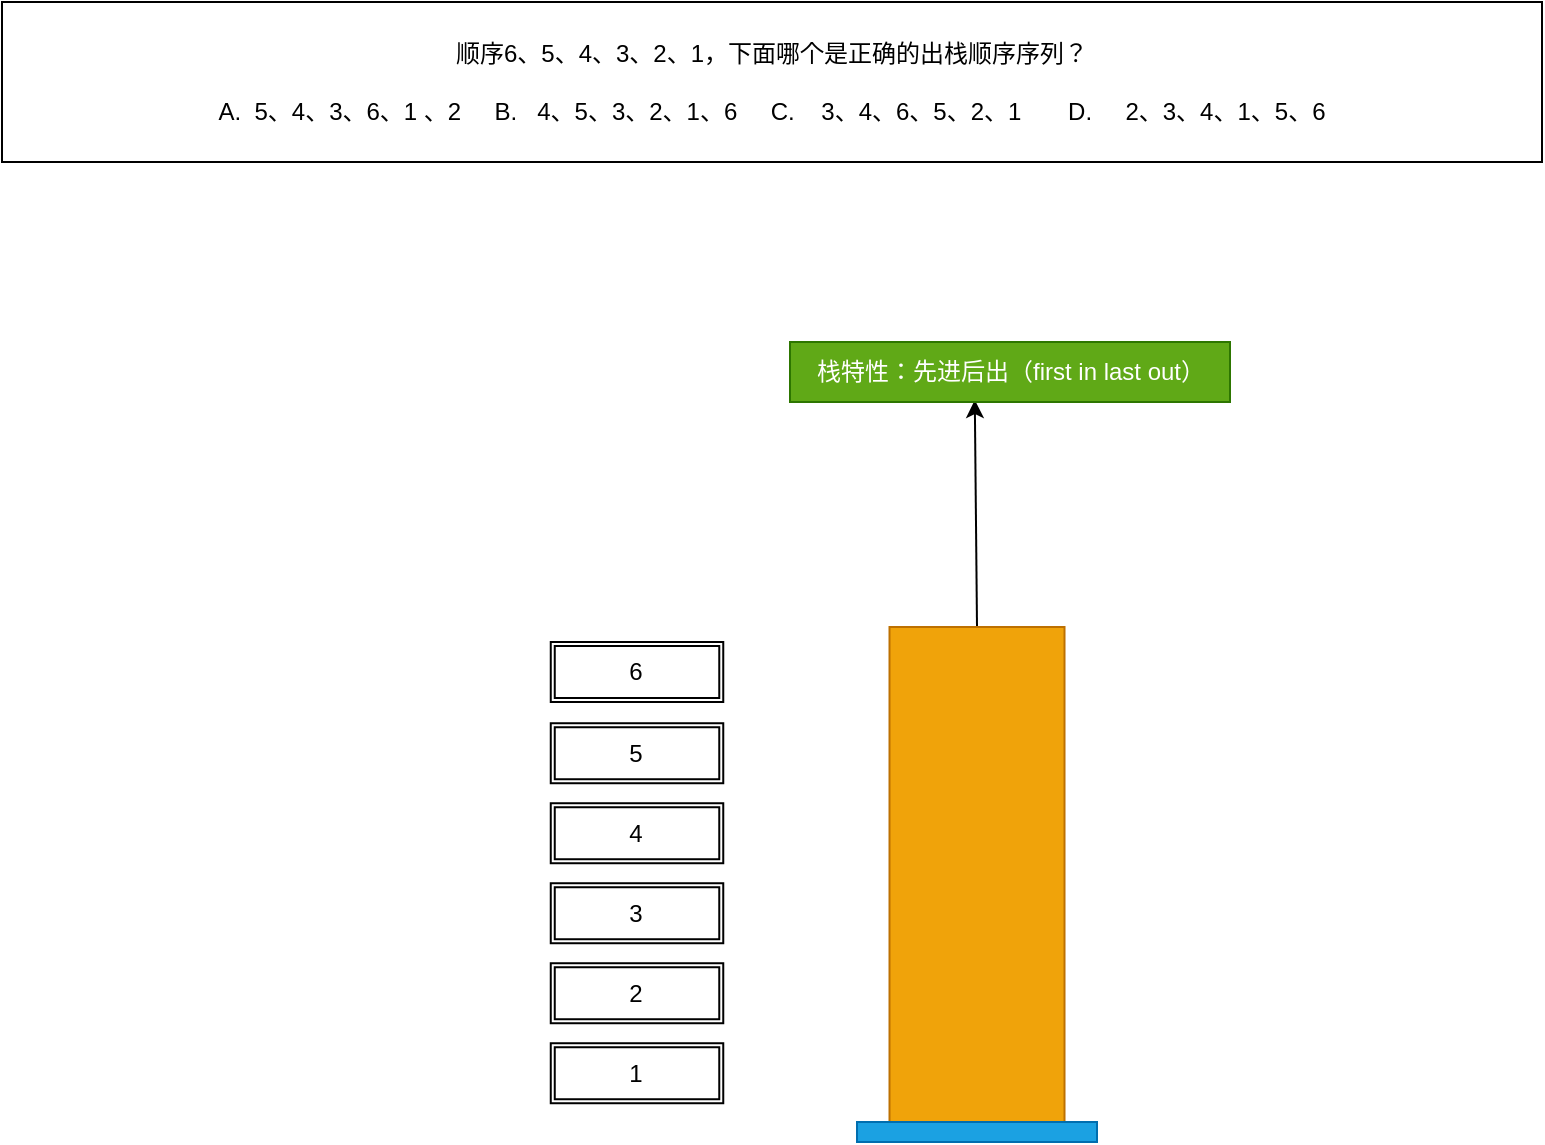 <mxfile>
    <diagram id="Mml-HAgnvxCOn2OWBjwX" name="Page-1">
        <mxGraphModel dx="866" dy="1959" grid="1" gridSize="10" guides="1" tooltips="1" connect="1" arrows="1" fold="1" page="1" pageScale="1" pageWidth="827" pageHeight="1169" math="0" shadow="0">
            <root>
                <mxCell id="0"/>
                <mxCell id="1" parent="0"/>
                <mxCell id="2" value="顺序6、5、4、3、2、1，下面哪个是正确的出栈顺序序列？&lt;br&gt;&lt;br&gt;&lt;div style=&quot;&quot;&gt;&lt;span style=&quot;background-color: initial;&quot;&gt;A.&amp;nbsp; 5、4、3、6、1 、2&amp;nbsp; &amp;nbsp; &amp;nbsp;B.&amp;nbsp; &amp;nbsp;4、5、3、2、1、6&amp;nbsp; &amp;nbsp; &amp;nbsp;C.&amp;nbsp; &amp;nbsp; 3、4、6、5、2、1&amp;nbsp; &amp;nbsp; &amp;nbsp; &amp;nbsp;D.&amp;nbsp; &amp;nbsp; &amp;nbsp;2、3、4、1、5、6&lt;/span&gt;&lt;/div&gt;" style="rounded=0;whiteSpace=wrap;html=1;" parent="1" vertex="1">
                    <mxGeometry x="20" y="-510" width="770" height="80" as="geometry"/>
                </mxCell>
                <mxCell id="28" style="edgeStyle=none;html=1;exitX=0;exitY=0.5;exitDx=0;exitDy=0;entryX=0.42;entryY=0.967;entryDx=0;entryDy=0;entryPerimeter=0;" parent="1" source="7" target="9" edge="1">
                    <mxGeometry relative="1" as="geometry">
                        <mxPoint x="508" y="-190" as="targetPoint"/>
                    </mxGeometry>
                </mxCell>
                <mxCell id="7" value="" style="rounded=0;whiteSpace=wrap;html=1;rotation=90;fillColor=#f0a30a;fontColor=#000000;strokeColor=#BD7000;" parent="1" vertex="1">
                    <mxGeometry x="380.63" y="-114.37" width="253.75" height="87.5" as="geometry"/>
                </mxCell>
                <mxCell id="8" value="" style="rounded=0;whiteSpace=wrap;html=1;fillColor=#1ba1e2;strokeColor=#006EAF;fontColor=#ffffff;" parent="1" vertex="1">
                    <mxGeometry x="447.5" y="50" width="120" height="10" as="geometry"/>
                </mxCell>
                <mxCell id="9" value="栈特性：先进后出（first in last out）" style="text;html=1;align=center;verticalAlign=middle;resizable=0;points=[];autosize=1;strokeColor=#2D7600;fillColor=#60a917;fontColor=#ffffff;" parent="1" vertex="1">
                    <mxGeometry x="414" y="-340" width="220" height="30" as="geometry"/>
                </mxCell>
                <mxCell id="16" value="6" style="shape=ext;double=1;rounded=0;whiteSpace=wrap;html=1;" parent="1" vertex="1">
                    <mxGeometry x="294.38" y="-190" width="86.25" height="30" as="geometry"/>
                </mxCell>
                <mxCell id="17" value="5" style="shape=ext;double=1;rounded=0;whiteSpace=wrap;html=1;" parent="1" vertex="1">
                    <mxGeometry x="294.38" y="-149.38" width="86.25" height="30" as="geometry"/>
                </mxCell>
                <mxCell id="23" value="4" style="shape=ext;double=1;rounded=0;whiteSpace=wrap;html=1;" parent="1" vertex="1">
                    <mxGeometry x="294.38" y="-109.38" width="86.25" height="30" as="geometry"/>
                </mxCell>
                <mxCell id="24" value="3&lt;span style=&quot;color: rgba(0, 0, 0, 0); font-family: monospace; font-size: 0px; text-align: start;&quot;&gt;%3CmxGraphModel%3E%3Croot%3E%3CmxCell%20id%3D%220%22%2F%3E%3CmxCell%20id%3D%221%22%20parent%3D%220%22%2F%3E%3CmxCell%20id%3D%222%22%20value%3D%224%22%20style%3D%22shape%3Dext%3Bdouble%3D1%3Brounded%3D0%3BwhiteSpace%3Dwrap%3Bhtml%3D1%3B%22%20vertex%3D%221%22%20parent%3D%221%22%3E%3CmxGeometry%20x%3D%22270%22%20y%3D%22-90%22%20width%3D%2286.25%22%20height%3D%2230%22%20as%3D%22geometry%22%2F%3E%3C%2FmxCell%3E%3C%2Froot%3E%3C%2FmxGraphModel%3E&lt;/span&gt;&lt;span style=&quot;color: rgba(0, 0, 0, 0); font-family: monospace; font-size: 0px; text-align: start;&quot;&gt;%3CmxGraphModel%3E%3Croot%3E%3CmxCell%20id%3D%220%22%2F%3E%3CmxCell%20id%3D%221%22%20parent%3D%220%22%2F%3E%3CmxCell%20id%3D%222%22%20value%3D%224%22%20style%3D%22shape%3Dext%3Bdouble%3D1%3Brounded%3D0%3BwhiteSpace%3Dwrap%3Bhtml%3D1%3B%22%20vertex%3D%221%22%20parent%3D%221%22%3E%3CmxGeometry%20x%3D%22270%22%20y%3D%22-90%22%20width%3D%2286.25%22%20height%3D%2230%22%20as%3D%22geometry%22%2F%3E%3C%2FmxCell%3E%3C%2Froot%3E%3C%2FmxGraphModel%3E&lt;/span&gt;" style="shape=ext;double=1;rounded=0;whiteSpace=wrap;html=1;" parent="1" vertex="1">
                    <mxGeometry x="294.38" y="-69.38" width="86.25" height="30" as="geometry"/>
                </mxCell>
                <mxCell id="25" value="2" style="shape=ext;double=1;rounded=0;whiteSpace=wrap;html=1;" parent="1" vertex="1">
                    <mxGeometry x="294.38" y="-29.38" width="86.25" height="30" as="geometry"/>
                </mxCell>
                <mxCell id="27" value="1" style="shape=ext;double=1;rounded=0;whiteSpace=wrap;html=1;" parent="1" vertex="1">
                    <mxGeometry x="294.38" y="10.62" width="86.25" height="30" as="geometry"/>
                </mxCell>
            </root>
        </mxGraphModel>
    </diagram>
</mxfile>